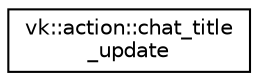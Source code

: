 digraph "Graphical Class Hierarchy"
{
 // LATEX_PDF_SIZE
  edge [fontname="Helvetica",fontsize="10",labelfontname="Helvetica",labelfontsize="10"];
  node [fontname="Helvetica",fontsize="10",shape=record];
  rankdir="LR";
  Node0 [label="vk::action::chat_title\l_update",height=0.2,width=0.4,color="black", fillcolor="white", style="filled",URL="$structvk_1_1action_1_1chat__title__update.html",tooltip=" "];
}
